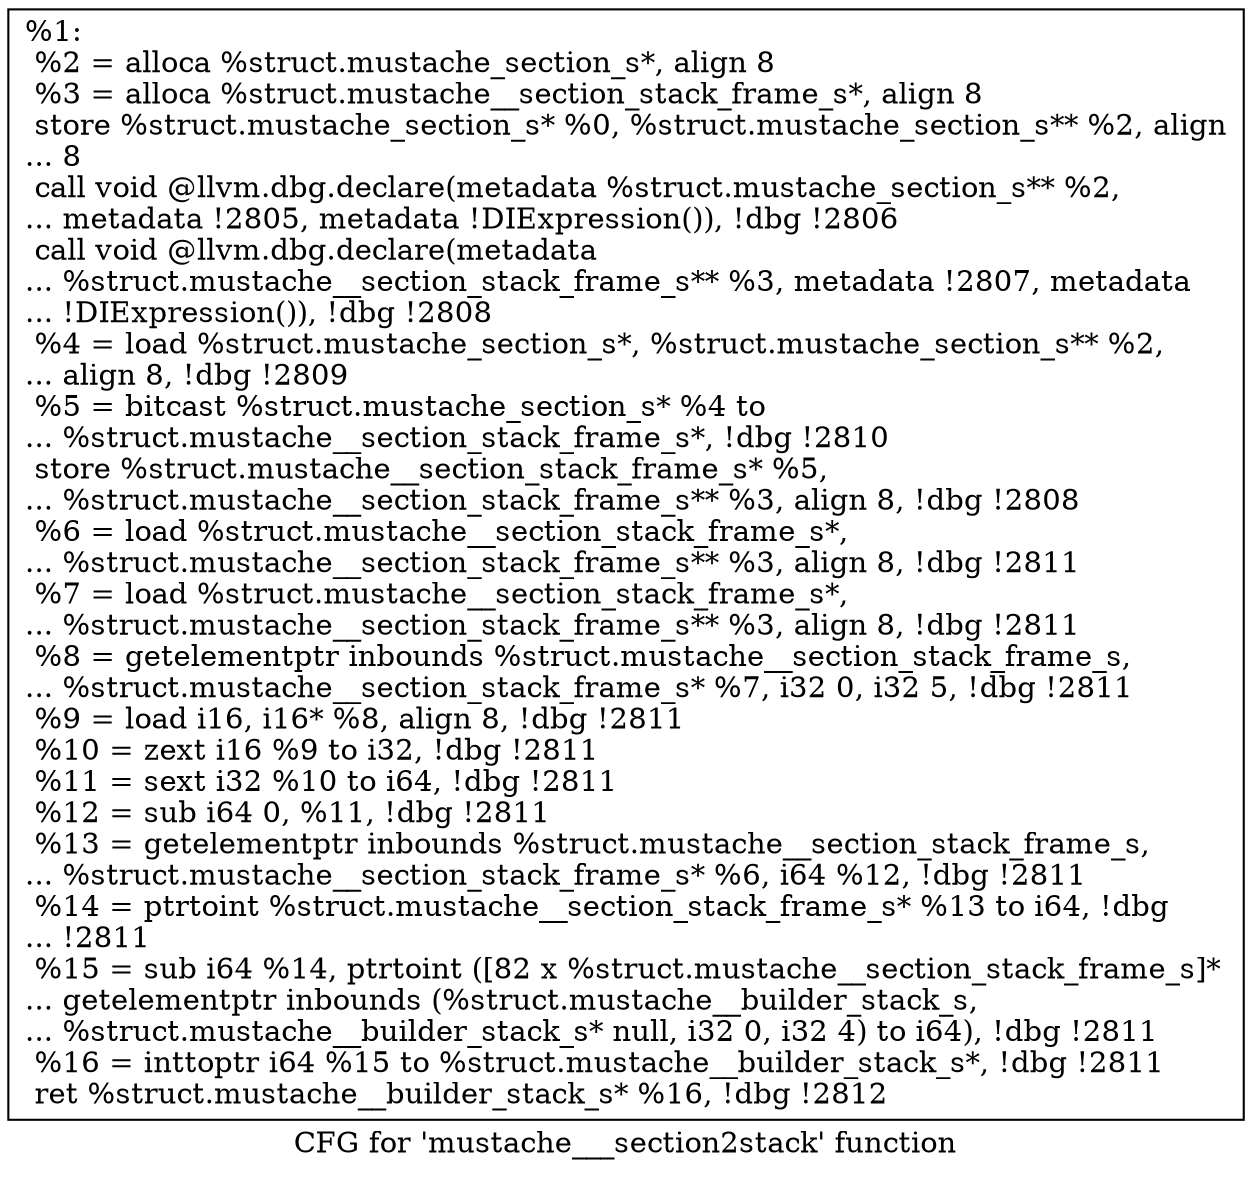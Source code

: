 digraph "CFG for 'mustache___section2stack' function" {
	label="CFG for 'mustache___section2stack' function";

	Node0x556852006440 [shape=record,label="{%1:\l  %2 = alloca %struct.mustache_section_s*, align 8\l  %3 = alloca %struct.mustache__section_stack_frame_s*, align 8\l  store %struct.mustache_section_s* %0, %struct.mustache_section_s** %2, align\l... 8\l  call void @llvm.dbg.declare(metadata %struct.mustache_section_s** %2,\l... metadata !2805, metadata !DIExpression()), !dbg !2806\l  call void @llvm.dbg.declare(metadata\l... %struct.mustache__section_stack_frame_s** %3, metadata !2807, metadata\l... !DIExpression()), !dbg !2808\l  %4 = load %struct.mustache_section_s*, %struct.mustache_section_s** %2,\l... align 8, !dbg !2809\l  %5 = bitcast %struct.mustache_section_s* %4 to\l... %struct.mustache__section_stack_frame_s*, !dbg !2810\l  store %struct.mustache__section_stack_frame_s* %5,\l... %struct.mustache__section_stack_frame_s** %3, align 8, !dbg !2808\l  %6 = load %struct.mustache__section_stack_frame_s*,\l... %struct.mustache__section_stack_frame_s** %3, align 8, !dbg !2811\l  %7 = load %struct.mustache__section_stack_frame_s*,\l... %struct.mustache__section_stack_frame_s** %3, align 8, !dbg !2811\l  %8 = getelementptr inbounds %struct.mustache__section_stack_frame_s,\l... %struct.mustache__section_stack_frame_s* %7, i32 0, i32 5, !dbg !2811\l  %9 = load i16, i16* %8, align 8, !dbg !2811\l  %10 = zext i16 %9 to i32, !dbg !2811\l  %11 = sext i32 %10 to i64, !dbg !2811\l  %12 = sub i64 0, %11, !dbg !2811\l  %13 = getelementptr inbounds %struct.mustache__section_stack_frame_s,\l... %struct.mustache__section_stack_frame_s* %6, i64 %12, !dbg !2811\l  %14 = ptrtoint %struct.mustache__section_stack_frame_s* %13 to i64, !dbg\l... !2811\l  %15 = sub i64 %14, ptrtoint ([82 x %struct.mustache__section_stack_frame_s]*\l... getelementptr inbounds (%struct.mustache__builder_stack_s,\l... %struct.mustache__builder_stack_s* null, i32 0, i32 4) to i64), !dbg !2811\l  %16 = inttoptr i64 %15 to %struct.mustache__builder_stack_s*, !dbg !2811\l  ret %struct.mustache__builder_stack_s* %16, !dbg !2812\l}"];
}
